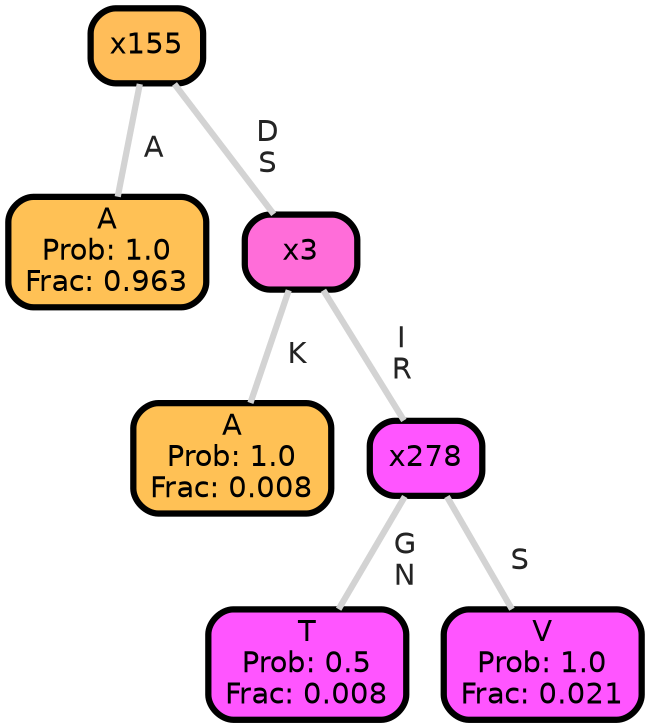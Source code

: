 graph Tree {
node [shape=box, style="filled, rounded",color="black",penwidth="3",fontcolor="black",                 fontname=helvetica] ;
graph [ranksep="0 equally", splines=straight,                 bgcolor=transparent, dpi=200] ;
edge [fontname=helvetica, fontweight=bold,fontcolor=grey14,color=lightgray] ;
0 [label="A
Prob: 1.0
Frac: 0.963", fillcolor="#ffc155"] ;
1 [label="x155", fillcolor="#ffbd59"] ;
2 [label="A
Prob: 1.0
Frac: 0.008", fillcolor="#ffc155"] ;
3 [label="x3", fillcolor="#ff6dd9"] ;
4 [label="T
Prob: 0.5
Frac: 0.008", fillcolor="#ff55ff"] ;
5 [label="x278", fillcolor="#ff55ff"] ;
6 [label="V
Prob: 1.0
Frac: 0.021", fillcolor="#ff55ff"] ;
1 -- 0 [label=" A",penwidth=3] ;
1 -- 3 [label=" D\n S",penwidth=3] ;
3 -- 2 [label=" K",penwidth=3] ;
3 -- 5 [label=" I\n R",penwidth=3] ;
5 -- 4 [label=" G\n N",penwidth=3] ;
5 -- 6 [label=" S",penwidth=3] ;
{rank = same;}}